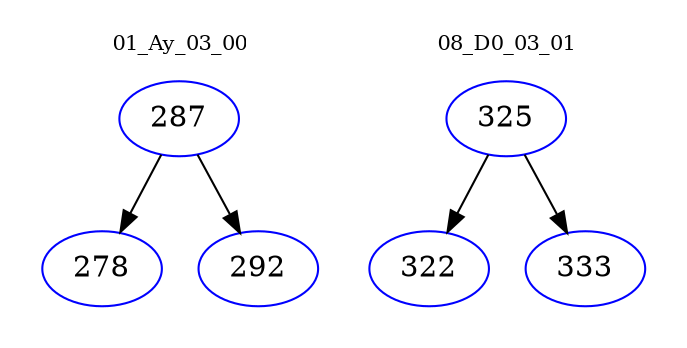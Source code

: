 digraph{
subgraph cluster_0 {
color = white
label = "01_Ay_03_00";
fontsize=10;
T0_287 [label="287", color="blue"]
T0_287 -> T0_278 [color="black"]
T0_278 [label="278", color="blue"]
T0_287 -> T0_292 [color="black"]
T0_292 [label="292", color="blue"]
}
subgraph cluster_1 {
color = white
label = "08_D0_03_01";
fontsize=10;
T1_325 [label="325", color="blue"]
T1_325 -> T1_322 [color="black"]
T1_322 [label="322", color="blue"]
T1_325 -> T1_333 [color="black"]
T1_333 [label="333", color="blue"]
}
}
